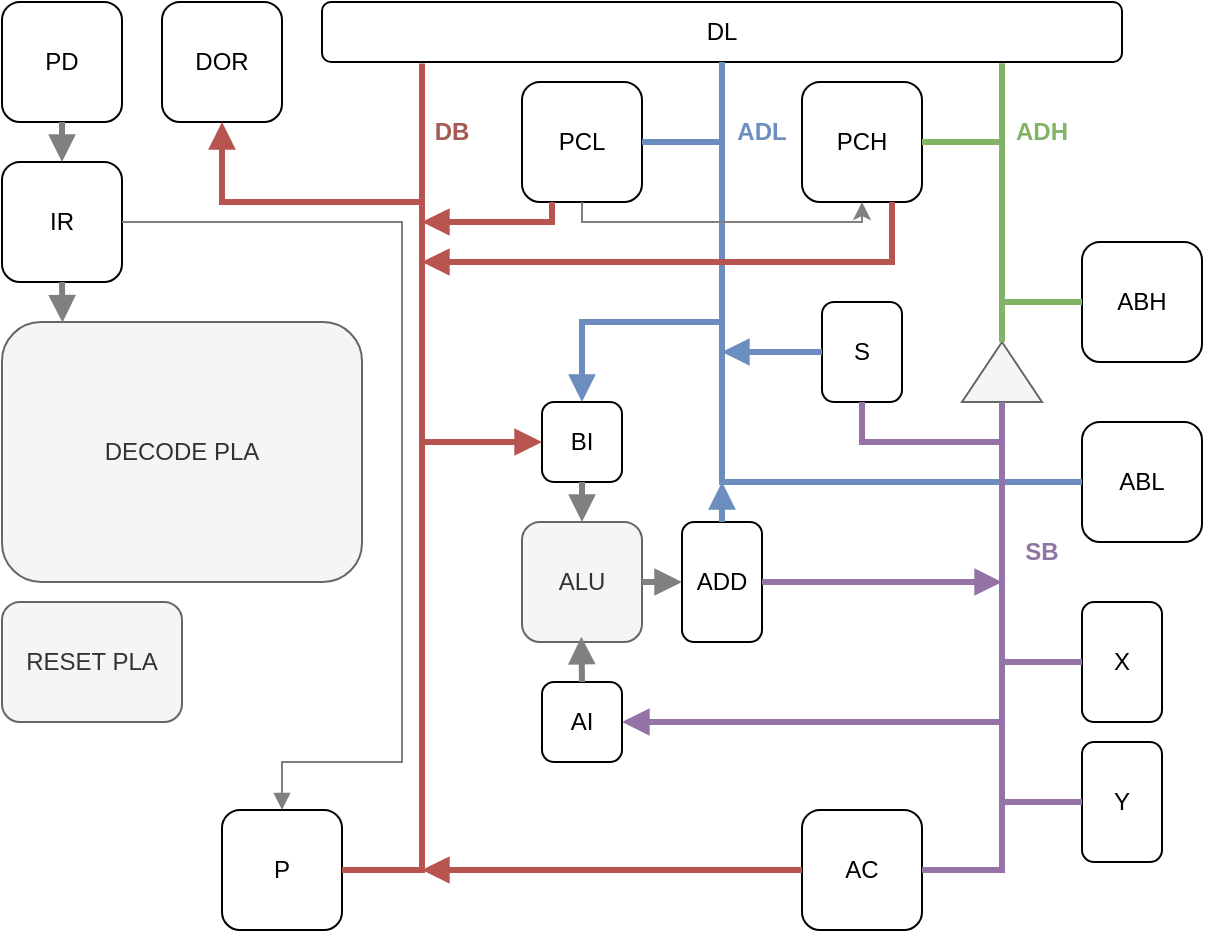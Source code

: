 <mxfile version="21.7.5" type="device">
  <diagram name="Page-1" id="mYm-KOlVEWPzMBDfWiTq">
    <mxGraphModel dx="949" dy="515" grid="1" gridSize="10" guides="1" tooltips="1" connect="1" arrows="1" fold="1" page="1" pageScale="1" pageWidth="827" pageHeight="1169" math="0" shadow="0">
      <root>
        <mxCell id="0" />
        <mxCell id="1" parent="0" />
        <mxCell id="s76aOaAWeSeIafCb-7Ol-1" value="PCL" style="rounded=1;whiteSpace=wrap;html=1;" vertex="1" parent="1">
          <mxGeometry x="300" y="160" width="60" height="60" as="geometry" />
        </mxCell>
        <mxCell id="s76aOaAWeSeIafCb-7Ol-2" value="PCH" style="rounded=1;whiteSpace=wrap;html=1;" vertex="1" parent="1">
          <mxGeometry x="440" y="160" width="60" height="60" as="geometry" />
        </mxCell>
        <mxCell id="s76aOaAWeSeIafCb-7Ol-4" value="DL" style="rounded=1;whiteSpace=wrap;html=1;" vertex="1" parent="1">
          <mxGeometry x="200" y="120" width="400" height="30" as="geometry" />
        </mxCell>
        <mxCell id="s76aOaAWeSeIafCb-7Ol-5" value="" style="endArrow=none;html=1;rounded=0;exitX=1;exitY=0.5;exitDx=0;exitDy=0;fillColor=#dae8fc;strokeColor=#6C8EBF;strokeWidth=3;" edge="1" parent="1" source="s76aOaAWeSeIafCb-7Ol-1" target="s76aOaAWeSeIafCb-7Ol-4">
          <mxGeometry width="50" height="50" relative="1" as="geometry">
            <mxPoint x="390" y="220" as="sourcePoint" />
            <mxPoint x="400" y="150" as="targetPoint" />
            <Array as="points">
              <mxPoint x="400" y="190" />
            </Array>
          </mxGeometry>
        </mxCell>
        <mxCell id="s76aOaAWeSeIafCb-7Ol-6" value="" style="endArrow=none;html=1;rounded=0;exitX=1;exitY=0.5;exitDx=0;exitDy=0;fillColor=#d5e8d4;strokeColor=#82B366;strokeWidth=3;entryX=0.85;entryY=1.02;entryDx=0;entryDy=0;entryPerimeter=0;" edge="1" parent="1" source="s76aOaAWeSeIafCb-7Ol-2" target="s76aOaAWeSeIafCb-7Ol-4">
          <mxGeometry width="50" height="50" relative="1" as="geometry">
            <mxPoint x="370" y="200" as="sourcePoint" />
            <mxPoint x="580" y="200" as="targetPoint" />
            <Array as="points">
              <mxPoint x="540" y="190" />
            </Array>
          </mxGeometry>
        </mxCell>
        <mxCell id="s76aOaAWeSeIafCb-7Ol-7" value="&lt;b style=&quot;&quot;&gt;&lt;font color=&quot;#6c8ebf&quot;&gt;ADL&lt;/font&gt;&lt;/b&gt;" style="text;strokeColor=none;align=center;fillColor=none;html=1;verticalAlign=middle;whiteSpace=wrap;rounded=0;" vertex="1" parent="1">
          <mxGeometry x="400" y="170" width="40" height="30" as="geometry" />
        </mxCell>
        <mxCell id="s76aOaAWeSeIafCb-7Ol-9" value="&lt;b style=&quot;&quot;&gt;&lt;font color=&quot;#82b366&quot;&gt;ADH&lt;/font&gt;&lt;/b&gt;" style="text;strokeColor=none;align=center;fillColor=none;html=1;verticalAlign=middle;whiteSpace=wrap;rounded=0;" vertex="1" parent="1">
          <mxGeometry x="540" y="170" width="40" height="30" as="geometry" />
        </mxCell>
        <mxCell id="s76aOaAWeSeIafCb-7Ol-11" value="ABH" style="rounded=1;whiteSpace=wrap;html=1;" vertex="1" parent="1">
          <mxGeometry x="580" y="240" width="60" height="60" as="geometry" />
        </mxCell>
        <mxCell id="s76aOaAWeSeIafCb-7Ol-13" value="" style="endArrow=none;html=1;rounded=0;exitX=0;exitY=0.5;exitDx=0;exitDy=0;fillColor=#d5e8d4;strokeColor=#82B366;strokeWidth=3;" edge="1" parent="1" source="s76aOaAWeSeIafCb-7Ol-11">
          <mxGeometry width="50" height="50" relative="1" as="geometry">
            <mxPoint x="490" y="279" as="sourcePoint" />
            <mxPoint x="540" y="190" as="targetPoint" />
            <Array as="points">
              <mxPoint x="540" y="270" />
            </Array>
          </mxGeometry>
        </mxCell>
        <mxCell id="s76aOaAWeSeIafCb-7Ol-14" value="ABL" style="rounded=1;whiteSpace=wrap;html=1;" vertex="1" parent="1">
          <mxGeometry x="580" y="330" width="60" height="60" as="geometry" />
        </mxCell>
        <mxCell id="s76aOaAWeSeIafCb-7Ol-16" value="" style="endArrow=none;html=1;rounded=0;exitX=0;exitY=0.5;exitDx=0;exitDy=0;fillColor=#dae8fc;strokeColor=#6C8EBF;strokeWidth=3;" edge="1" parent="1" source="s76aOaAWeSeIafCb-7Ol-14">
          <mxGeometry width="50" height="50" relative="1" as="geometry">
            <mxPoint x="370" y="200" as="sourcePoint" />
            <mxPoint x="400" y="190" as="targetPoint" />
            <Array as="points">
              <mxPoint x="400" y="360" />
            </Array>
          </mxGeometry>
        </mxCell>
        <mxCell id="s76aOaAWeSeIafCb-7Ol-17" value="X" style="rounded=1;whiteSpace=wrap;html=1;" vertex="1" parent="1">
          <mxGeometry x="580" y="420" width="40" height="60" as="geometry" />
        </mxCell>
        <mxCell id="s76aOaAWeSeIafCb-7Ol-18" value="Y" style="rounded=1;whiteSpace=wrap;html=1;" vertex="1" parent="1">
          <mxGeometry x="580" y="490" width="40" height="60" as="geometry" />
        </mxCell>
        <mxCell id="s76aOaAWeSeIafCb-7Ol-19" value="" style="endArrow=none;html=1;rounded=0;exitX=0;exitY=0.5;exitDx=0;exitDy=0;fillColor=#e1d5e7;strokeColor=#9673a6;strokeWidth=3;entryX=0;entryY=0.5;entryDx=0;entryDy=0;" edge="1" parent="1" target="s76aOaAWeSeIafCb-7Ol-17">
          <mxGeometry width="50" height="50" relative="1" as="geometry">
            <mxPoint x="580" y="520" as="sourcePoint" />
            <mxPoint x="540" y="450" as="targetPoint" />
            <Array as="points">
              <mxPoint x="540" y="520" />
              <mxPoint x="540" y="450" />
            </Array>
          </mxGeometry>
        </mxCell>
        <mxCell id="s76aOaAWeSeIafCb-7Ol-21" value="" style="triangle;whiteSpace=wrap;html=1;rotation=-90;fillColor=#f5f5f5;fontColor=#333333;strokeColor=#666666;" vertex="1" parent="1">
          <mxGeometry x="525" y="285" width="30" height="40" as="geometry" />
        </mxCell>
        <mxCell id="s76aOaAWeSeIafCb-7Ol-23" value="" style="endArrow=none;html=1;rounded=0;exitX=1;exitY=0.5;exitDx=0;exitDy=0;fillColor=#d5e8d4;strokeColor=#82B366;strokeWidth=3;" edge="1" parent="1" source="s76aOaAWeSeIafCb-7Ol-21">
          <mxGeometry width="50" height="50" relative="1" as="geometry">
            <mxPoint x="590" y="280" as="sourcePoint" />
            <mxPoint x="540" y="270" as="targetPoint" />
            <Array as="points" />
          </mxGeometry>
        </mxCell>
        <mxCell id="s76aOaAWeSeIafCb-7Ol-24" value="" style="endArrow=none;html=1;rounded=0;entryX=0;entryY=0.5;entryDx=0;entryDy=0;strokeWidth=3;fillColor=#e1d5e7;strokeColor=#9673a6;" edge="1" parent="1" target="s76aOaAWeSeIafCb-7Ol-21">
          <mxGeometry width="50" height="50" relative="1" as="geometry">
            <mxPoint x="540" y="450" as="sourcePoint" />
            <mxPoint x="390" y="340" as="targetPoint" />
          </mxGeometry>
        </mxCell>
        <mxCell id="s76aOaAWeSeIafCb-7Ol-25" value="&lt;b style=&quot;&quot;&gt;&lt;font color=&quot;#8f75a2&quot;&gt;SB&lt;/font&gt;&lt;/b&gt;" style="text;strokeColor=none;align=center;fillColor=none;html=1;verticalAlign=middle;whiteSpace=wrap;rounded=0;" vertex="1" parent="1">
          <mxGeometry x="530" y="380" width="60" height="30" as="geometry" />
        </mxCell>
        <mxCell id="s76aOaAWeSeIafCb-7Ol-26" value="ADD" style="rounded=1;whiteSpace=wrap;html=1;" vertex="1" parent="1">
          <mxGeometry x="380" y="380" width="40" height="60" as="geometry" />
        </mxCell>
        <mxCell id="s76aOaAWeSeIafCb-7Ol-27" value="ALU" style="rounded=1;whiteSpace=wrap;html=1;fillColor=#f5f5f5;fontColor=#333333;strokeColor=#666666;" vertex="1" parent="1">
          <mxGeometry x="300" y="380" width="60" height="60" as="geometry" />
        </mxCell>
        <mxCell id="s76aOaAWeSeIafCb-7Ol-28" value="BI" style="rounded=1;whiteSpace=wrap;html=1;" vertex="1" parent="1">
          <mxGeometry x="310" y="320" width="40" height="40" as="geometry" />
        </mxCell>
        <mxCell id="s76aOaAWeSeIafCb-7Ol-29" value="AI" style="rounded=1;whiteSpace=wrap;html=1;" vertex="1" parent="1">
          <mxGeometry x="310" y="460" width="40" height="40" as="geometry" />
        </mxCell>
        <mxCell id="s76aOaAWeSeIafCb-7Ol-30" value="" style="endArrow=block;html=1;rounded=0;exitX=0.5;exitY=1;exitDx=0;exitDy=0;entryX=0.5;entryY=0;entryDx=0;entryDy=0;strokeWidth=3;endFill=1;strokeColor=#808080;" edge="1" parent="1" source="s76aOaAWeSeIafCb-7Ol-28" target="s76aOaAWeSeIafCb-7Ol-27">
          <mxGeometry width="50" height="50" relative="1" as="geometry">
            <mxPoint x="320" y="410" as="sourcePoint" />
            <mxPoint x="370" y="360" as="targetPoint" />
          </mxGeometry>
        </mxCell>
        <mxCell id="s76aOaAWeSeIafCb-7Ol-31" value="" style="endArrow=block;html=1;rounded=0;exitX=0.5;exitY=0;exitDx=0;exitDy=0;entryX=0.495;entryY=0.957;entryDx=0;entryDy=0;strokeWidth=3;endFill=1;strokeColor=#808080;entryPerimeter=0;" edge="1" parent="1" source="s76aOaAWeSeIafCb-7Ol-29" target="s76aOaAWeSeIafCb-7Ol-27">
          <mxGeometry width="50" height="50" relative="1" as="geometry">
            <mxPoint x="340" y="370" as="sourcePoint" />
            <mxPoint x="340" y="390" as="targetPoint" />
          </mxGeometry>
        </mxCell>
        <mxCell id="s76aOaAWeSeIafCb-7Ol-32" value="" style="endArrow=block;html=1;rounded=0;exitX=1;exitY=0.5;exitDx=0;exitDy=0;entryX=0;entryY=0.5;entryDx=0;entryDy=0;strokeWidth=3;endFill=1;strokeColor=#808080;" edge="1" parent="1" source="s76aOaAWeSeIafCb-7Ol-27" target="s76aOaAWeSeIafCb-7Ol-26">
          <mxGeometry width="50" height="50" relative="1" as="geometry">
            <mxPoint x="350" y="380" as="sourcePoint" />
            <mxPoint x="350" y="400" as="targetPoint" />
          </mxGeometry>
        </mxCell>
        <mxCell id="s76aOaAWeSeIafCb-7Ol-33" value="" style="endArrow=classic;html=1;rounded=0;exitX=0.5;exitY=1;exitDx=0;exitDy=0;entryX=0.5;entryY=1;entryDx=0;entryDy=0;strokeColor=#808080;" edge="1" parent="1" source="s76aOaAWeSeIafCb-7Ol-1" target="s76aOaAWeSeIafCb-7Ol-2">
          <mxGeometry width="50" height="50" relative="1" as="geometry">
            <mxPoint x="390" y="350" as="sourcePoint" />
            <mxPoint x="440" y="300" as="targetPoint" />
            <Array as="points">
              <mxPoint x="330" y="230" />
              <mxPoint x="470" y="230" />
            </Array>
          </mxGeometry>
        </mxCell>
        <mxCell id="s76aOaAWeSeIafCb-7Ol-35" value="" style="endArrow=none;html=1;rounded=0;fillColor=#dae8fc;strokeColor=#6C8EBF;strokeWidth=3;exitX=0.5;exitY=0;exitDx=0;exitDy=0;endFill=0;startArrow=block;startFill=1;" edge="1" parent="1" source="s76aOaAWeSeIafCb-7Ol-28">
          <mxGeometry width="50" height="50" relative="1" as="geometry">
            <mxPoint x="330" y="300" as="sourcePoint" />
            <mxPoint x="400" y="280" as="targetPoint" />
            <Array as="points">
              <mxPoint x="330" y="280" />
            </Array>
          </mxGeometry>
        </mxCell>
        <mxCell id="s76aOaAWeSeIafCb-7Ol-36" value="" style="endArrow=none;html=1;rounded=0;fillColor=#dae8fc;strokeColor=#6C8EBF;strokeWidth=3;endFill=0;startArrow=block;startFill=1;entryX=0.5;entryY=0;entryDx=0;entryDy=0;" edge="1" parent="1" target="s76aOaAWeSeIafCb-7Ol-26">
          <mxGeometry width="50" height="50" relative="1" as="geometry">
            <mxPoint x="400" y="360" as="sourcePoint" />
            <mxPoint x="410" y="290" as="targetPoint" />
            <Array as="points" />
          </mxGeometry>
        </mxCell>
        <mxCell id="s76aOaAWeSeIafCb-7Ol-37" value="" style="endArrow=none;html=1;rounded=0;entryX=1;entryY=0.5;entryDx=0;entryDy=0;strokeWidth=3;fillColor=#e1d5e7;strokeColor=#9673a6;endFill=0;startArrow=block;startFill=1;" edge="1" parent="1" target="s76aOaAWeSeIafCb-7Ol-26">
          <mxGeometry width="50" height="50" relative="1" as="geometry">
            <mxPoint x="540" y="410" as="sourcePoint" />
            <mxPoint x="550" y="340" as="targetPoint" />
          </mxGeometry>
        </mxCell>
        <mxCell id="s76aOaAWeSeIafCb-7Ol-38" value="" style="endArrow=none;html=1;rounded=0;strokeWidth=3;fillColor=#e1d5e7;strokeColor=#9673a6;endFill=0;startArrow=block;startFill=1;exitX=1;exitY=0.5;exitDx=0;exitDy=0;" edge="1" parent="1" source="s76aOaAWeSeIafCb-7Ol-29">
          <mxGeometry width="50" height="50" relative="1" as="geometry">
            <mxPoint x="550" y="420" as="sourcePoint" />
            <mxPoint x="540" y="480" as="targetPoint" />
          </mxGeometry>
        </mxCell>
        <mxCell id="s76aOaAWeSeIafCb-7Ol-39" value="S" style="rounded=1;whiteSpace=wrap;html=1;" vertex="1" parent="1">
          <mxGeometry x="450" y="270" width="40" height="50" as="geometry" />
        </mxCell>
        <mxCell id="s76aOaAWeSeIafCb-7Ol-40" value="" style="endArrow=none;html=1;rounded=0;fillColor=#dae8fc;strokeColor=#6C8EBF;strokeWidth=3;endFill=0;startArrow=block;startFill=1;entryX=0;entryY=0.5;entryDx=0;entryDy=0;" edge="1" parent="1" target="s76aOaAWeSeIafCb-7Ol-39">
          <mxGeometry width="50" height="50" relative="1" as="geometry">
            <mxPoint x="400" y="295" as="sourcePoint" />
            <mxPoint x="410" y="390" as="targetPoint" />
            <Array as="points" />
          </mxGeometry>
        </mxCell>
        <mxCell id="s76aOaAWeSeIafCb-7Ol-41" value="" style="endArrow=none;html=1;rounded=0;entryX=0.5;entryY=1;entryDx=0;entryDy=0;strokeWidth=3;fillColor=#e1d5e7;strokeColor=#9673a6;" edge="1" parent="1" target="s76aOaAWeSeIafCb-7Ol-39">
          <mxGeometry width="50" height="50" relative="1" as="geometry">
            <mxPoint x="540" y="340" as="sourcePoint" />
            <mxPoint x="550" y="330" as="targetPoint" />
            <Array as="points">
              <mxPoint x="470" y="340" />
            </Array>
          </mxGeometry>
        </mxCell>
        <mxCell id="s76aOaAWeSeIafCb-7Ol-42" value="" style="endArrow=none;html=1;rounded=0;entryX=0.125;entryY=1.024;entryDx=0;entryDy=0;strokeWidth=3;fillColor=#f8cecc;strokeColor=#b85450;endFill=0;startArrow=block;startFill=1;entryPerimeter=0;exitX=0;exitY=0.5;exitDx=0;exitDy=0;" edge="1" parent="1" source="s76aOaAWeSeIafCb-7Ol-28" target="s76aOaAWeSeIafCb-7Ol-4">
          <mxGeometry width="50" height="50" relative="1" as="geometry">
            <mxPoint x="550" y="420" as="sourcePoint" />
            <mxPoint x="430" y="420" as="targetPoint" />
            <Array as="points">
              <mxPoint x="250" y="340" />
            </Array>
          </mxGeometry>
        </mxCell>
        <mxCell id="s76aOaAWeSeIafCb-7Ol-44" value="" style="endArrow=none;html=1;rounded=0;entryX=0.25;entryY=1;entryDx=0;entryDy=0;strokeWidth=3;fillColor=#f8cecc;strokeColor=#b85450;endFill=0;startArrow=block;startFill=1;" edge="1" parent="1" target="s76aOaAWeSeIafCb-7Ol-1">
          <mxGeometry width="50" height="50" relative="1" as="geometry">
            <mxPoint x="250" y="230" as="sourcePoint" />
            <mxPoint x="256" y="160" as="targetPoint" />
            <Array as="points">
              <mxPoint x="315" y="230" />
            </Array>
          </mxGeometry>
        </mxCell>
        <mxCell id="s76aOaAWeSeIafCb-7Ol-45" value="" style="endArrow=none;html=1;rounded=0;entryX=0.75;entryY=1;entryDx=0;entryDy=0;strokeWidth=3;fillColor=#f8cecc;strokeColor=#b85450;endFill=0;startArrow=block;startFill=1;" edge="1" parent="1" target="s76aOaAWeSeIafCb-7Ol-2">
          <mxGeometry width="50" height="50" relative="1" as="geometry">
            <mxPoint x="250" y="250" as="sourcePoint" />
            <mxPoint x="315" y="240" as="targetPoint" />
            <Array as="points">
              <mxPoint x="485" y="250" />
            </Array>
          </mxGeometry>
        </mxCell>
        <mxCell id="s76aOaAWeSeIafCb-7Ol-46" value="&lt;b style=&quot;&quot;&gt;&lt;font color=&quot;#a55a54&quot;&gt;DB&lt;/font&gt;&lt;/b&gt;" style="text;strokeColor=none;align=center;fillColor=none;html=1;verticalAlign=middle;whiteSpace=wrap;rounded=0;" vertex="1" parent="1">
          <mxGeometry x="250" y="170" width="30" height="30" as="geometry" />
        </mxCell>
        <mxCell id="s76aOaAWeSeIafCb-7Ol-48" value="AC" style="rounded=1;whiteSpace=wrap;html=1;" vertex="1" parent="1">
          <mxGeometry x="440" y="524" width="60" height="60" as="geometry" />
        </mxCell>
        <mxCell id="s76aOaAWeSeIafCb-7Ol-49" value="" style="endArrow=none;html=1;rounded=0;entryX=1;entryY=0.5;entryDx=0;entryDy=0;strokeWidth=3;fillColor=#e1d5e7;strokeColor=#9673a6;" edge="1" parent="1" target="s76aOaAWeSeIafCb-7Ol-48">
          <mxGeometry width="50" height="50" relative="1" as="geometry">
            <mxPoint x="540" y="520" as="sourcePoint" />
            <mxPoint x="550" y="330" as="targetPoint" />
            <Array as="points">
              <mxPoint x="540" y="554" />
            </Array>
          </mxGeometry>
        </mxCell>
        <mxCell id="s76aOaAWeSeIafCb-7Ol-50" value="P" style="rounded=1;whiteSpace=wrap;html=1;" vertex="1" parent="1">
          <mxGeometry x="150" y="524" width="60" height="60" as="geometry" />
        </mxCell>
        <mxCell id="s76aOaAWeSeIafCb-7Ol-51" value="" style="endArrow=none;html=1;rounded=0;strokeWidth=3;fillColor=#f8cecc;strokeColor=#b85450;endFill=0;startArrow=none;startFill=0;exitX=1;exitY=0.5;exitDx=0;exitDy=0;" edge="1" parent="1" source="s76aOaAWeSeIafCb-7Ol-50">
          <mxGeometry width="50" height="50" relative="1" as="geometry">
            <mxPoint x="320" y="350" as="sourcePoint" />
            <mxPoint x="250" y="340" as="targetPoint" />
            <Array as="points">
              <mxPoint x="250" y="554" />
            </Array>
          </mxGeometry>
        </mxCell>
        <mxCell id="s76aOaAWeSeIafCb-7Ol-52" value="" style="endArrow=none;html=1;rounded=0;entryX=0;entryY=0.5;entryDx=0;entryDy=0;strokeWidth=3;fillColor=#f8cecc;strokeColor=#b85450;endFill=0;startArrow=block;startFill=1;" edge="1" parent="1" target="s76aOaAWeSeIafCb-7Ol-48">
          <mxGeometry width="50" height="50" relative="1" as="geometry">
            <mxPoint x="250" y="554" as="sourcePoint" />
            <mxPoint x="260" y="161" as="targetPoint" />
            <Array as="points" />
          </mxGeometry>
        </mxCell>
        <mxCell id="s76aOaAWeSeIafCb-7Ol-53" value="DOR" style="rounded=1;whiteSpace=wrap;html=1;" vertex="1" parent="1">
          <mxGeometry x="120" y="120" width="60" height="60" as="geometry" />
        </mxCell>
        <mxCell id="s76aOaAWeSeIafCb-7Ol-54" value="PD" style="rounded=1;whiteSpace=wrap;html=1;" vertex="1" parent="1">
          <mxGeometry x="40" y="120" width="60" height="60" as="geometry" />
        </mxCell>
        <mxCell id="s76aOaAWeSeIafCb-7Ol-55" value="IR" style="rounded=1;whiteSpace=wrap;html=1;" vertex="1" parent="1">
          <mxGeometry x="40" y="200" width="60" height="60" as="geometry" />
        </mxCell>
        <mxCell id="s76aOaAWeSeIafCb-7Ol-57" value="" style="endArrow=none;html=1;rounded=0;strokeWidth=3;fillColor=#f8cecc;strokeColor=#b85450;endFill=0;startArrow=block;startFill=1;exitX=0.5;exitY=1;exitDx=0;exitDy=0;" edge="1" parent="1" source="s76aOaAWeSeIafCb-7Ol-53">
          <mxGeometry width="50" height="50" relative="1" as="geometry">
            <mxPoint x="260" y="240" as="sourcePoint" />
            <mxPoint x="250" y="220" as="targetPoint" />
            <Array as="points">
              <mxPoint x="150" y="220" />
            </Array>
          </mxGeometry>
        </mxCell>
        <mxCell id="s76aOaAWeSeIafCb-7Ol-58" value="" style="endArrow=block;html=1;rounded=0;exitX=0.5;exitY=1;exitDx=0;exitDy=0;strokeWidth=3;endFill=1;strokeColor=#808080;entryX=0.5;entryY=0;entryDx=0;entryDy=0;" edge="1" parent="1" source="s76aOaAWeSeIafCb-7Ol-54" target="s76aOaAWeSeIafCb-7Ol-55">
          <mxGeometry width="50" height="50" relative="1" as="geometry">
            <mxPoint x="160" y="150" as="sourcePoint" />
            <mxPoint x="160" y="130" as="targetPoint" />
          </mxGeometry>
        </mxCell>
        <mxCell id="s76aOaAWeSeIafCb-7Ol-59" value="" style="endArrow=block;html=1;rounded=0;exitX=1;exitY=0.5;exitDx=0;exitDy=0;strokeWidth=1;endFill=1;strokeColor=#808080;entryX=0.5;entryY=0;entryDx=0;entryDy=0;" edge="1" parent="1" source="s76aOaAWeSeIafCb-7Ol-55" target="s76aOaAWeSeIafCb-7Ol-50">
          <mxGeometry width="50" height="50" relative="1" as="geometry">
            <mxPoint x="80" y="190" as="sourcePoint" />
            <mxPoint x="230" y="370" as="targetPoint" />
            <Array as="points">
              <mxPoint x="240" y="230" />
              <mxPoint x="240" y="500" />
              <mxPoint x="180" y="500" />
            </Array>
          </mxGeometry>
        </mxCell>
        <mxCell id="s76aOaAWeSeIafCb-7Ol-60" value="DECODE PLA" style="rounded=1;whiteSpace=wrap;html=1;fillColor=#f5f5f5;fontColor=#333333;strokeColor=#666666;" vertex="1" parent="1">
          <mxGeometry x="40" y="280" width="180" height="130" as="geometry" />
        </mxCell>
        <mxCell id="s76aOaAWeSeIafCb-7Ol-61" value="RESET PLA" style="rounded=1;whiteSpace=wrap;html=1;fillColor=#f5f5f5;fontColor=#333333;strokeColor=#666666;" vertex="1" parent="1">
          <mxGeometry x="40" y="420" width="90" height="60" as="geometry" />
        </mxCell>
        <mxCell id="s76aOaAWeSeIafCb-7Ol-62" value="" style="endArrow=block;html=1;rounded=0;exitX=0.5;exitY=1;exitDx=0;exitDy=0;strokeWidth=3;endFill=1;strokeColor=#808080;entryX=0.168;entryY=0.002;entryDx=0;entryDy=0;entryPerimeter=0;" edge="1" parent="1" source="s76aOaAWeSeIafCb-7Ol-55" target="s76aOaAWeSeIafCb-7Ol-60">
          <mxGeometry width="50" height="50" relative="1" as="geometry">
            <mxPoint x="80" y="190" as="sourcePoint" />
            <mxPoint x="80" y="210" as="targetPoint" />
          </mxGeometry>
        </mxCell>
      </root>
    </mxGraphModel>
  </diagram>
</mxfile>
